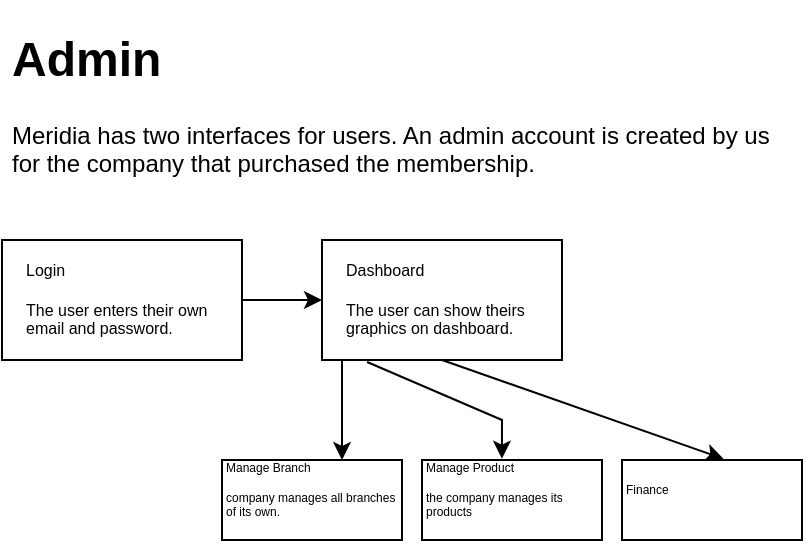 <mxfile version="21.5.2" type="github">
  <diagram name="Sayfa -1" id="Lz1qNvJ1dsitQYk0JY-f">
    <mxGraphModel dx="1366" dy="765" grid="1" gridSize="10" guides="1" tooltips="1" connect="1" arrows="1" fold="1" page="1" pageScale="1" pageWidth="827" pageHeight="1169" math="0" shadow="0">
      <root>
        <mxCell id="0" />
        <mxCell id="1" parent="0" />
        <mxCell id="S6tB6EaiRGV0ZJyYKMZR-1" value="" style="rounded=0;whiteSpace=wrap;html=1;" vertex="1" parent="1">
          <mxGeometry x="30" y="130" width="120" height="60" as="geometry" />
        </mxCell>
        <mxCell id="S6tB6EaiRGV0ZJyYKMZR-2" value="Login&lt;br&gt;&lt;br&gt;The user enters their own email and password." style="text;html=1;strokeColor=none;fillColor=none;align=left;verticalAlign=middle;whiteSpace=wrap;rounded=0;fontSize=8;" vertex="1" parent="1">
          <mxGeometry x="40" y="140" width="100" height="40" as="geometry" />
        </mxCell>
        <mxCell id="S6tB6EaiRGV0ZJyYKMZR-4" value="&lt;h1&gt;Admin&lt;/h1&gt;&lt;p&gt;Meridia has two interfaces for users. An admin account is created by us for the company that purchased the membership.&amp;nbsp;&lt;/p&gt;" style="text;html=1;strokeColor=none;fillColor=none;spacing=5;spacingTop=-20;whiteSpace=wrap;overflow=hidden;rounded=0;" vertex="1" parent="1">
          <mxGeometry x="30" y="20" width="400" height="80" as="geometry" />
        </mxCell>
        <mxCell id="S6tB6EaiRGV0ZJyYKMZR-7" value="" style="endArrow=classic;html=1;rounded=0;" edge="1" parent="1">
          <mxGeometry width="50" height="50" relative="1" as="geometry">
            <mxPoint x="150" y="160" as="sourcePoint" />
            <mxPoint x="190" y="160" as="targetPoint" />
          </mxGeometry>
        </mxCell>
        <mxCell id="S6tB6EaiRGV0ZJyYKMZR-8" value="" style="rounded=0;whiteSpace=wrap;html=1;" vertex="1" parent="1">
          <mxGeometry x="190" y="130" width="120" height="60" as="geometry" />
        </mxCell>
        <mxCell id="S6tB6EaiRGV0ZJyYKMZR-9" value="Dashboard&lt;br&gt;&lt;br&gt;The user can show theirs graphics on dashboard." style="text;html=1;strokeColor=none;fillColor=none;align=left;verticalAlign=middle;whiteSpace=wrap;rounded=0;fontSize=8;" vertex="1" parent="1">
          <mxGeometry x="200" y="140" width="100" height="40" as="geometry" />
        </mxCell>
        <mxCell id="S6tB6EaiRGV0ZJyYKMZR-10" value="" style="endArrow=classic;html=1;rounded=0;" edge="1" parent="1">
          <mxGeometry width="50" height="50" relative="1" as="geometry">
            <mxPoint x="200" y="190" as="sourcePoint" />
            <mxPoint x="200" y="240" as="targetPoint" />
          </mxGeometry>
        </mxCell>
        <mxCell id="S6tB6EaiRGV0ZJyYKMZR-11" value="" style="rounded=0;whiteSpace=wrap;html=1;" vertex="1" parent="1">
          <mxGeometry x="140" y="240" width="90" height="40" as="geometry" />
        </mxCell>
        <mxCell id="S6tB6EaiRGV0ZJyYKMZR-12" value="Manage Branch&lt;br style=&quot;font-size: 6px;&quot;&gt;&lt;br style=&quot;font-size: 6px;&quot;&gt;company manages all branches of its own." style="text;html=1;strokeColor=none;fillColor=none;align=left;verticalAlign=middle;whiteSpace=wrap;rounded=0;fontSize=6;" vertex="1" parent="1">
          <mxGeometry x="140" y="240" width="90" height="30" as="geometry" />
        </mxCell>
        <mxCell id="S6tB6EaiRGV0ZJyYKMZR-13" value="" style="endArrow=classic;html=1;rounded=0;entryX=0.083;entryY=-0.011;entryDx=0;entryDy=0;entryPerimeter=0;exitX=0.188;exitY=1.017;exitDx=0;exitDy=0;exitPerimeter=0;" edge="1" parent="1" source="S6tB6EaiRGV0ZJyYKMZR-8">
          <mxGeometry width="50" height="50" relative="1" as="geometry">
            <mxPoint x="229.58" y="190" as="sourcePoint" />
            <mxPoint x="279.96" y="239.34" as="targetPoint" />
            <Array as="points">
              <mxPoint x="280" y="220" />
            </Array>
          </mxGeometry>
        </mxCell>
        <mxCell id="S6tB6EaiRGV0ZJyYKMZR-19" value="" style="endArrow=classic;html=1;rounded=0;exitX=0.5;exitY=1;exitDx=0;exitDy=0;entryX=0.564;entryY=-0.02;entryDx=0;entryDy=0;entryPerimeter=0;" edge="1" parent="1" source="S6tB6EaiRGV0ZJyYKMZR-8">
          <mxGeometry width="50" height="50" relative="1" as="geometry">
            <mxPoint x="300" y="210" as="sourcePoint" />
            <mxPoint x="390.76" y="239.4" as="targetPoint" />
            <Array as="points" />
          </mxGeometry>
        </mxCell>
        <mxCell id="S6tB6EaiRGV0ZJyYKMZR-22" value="" style="rounded=0;whiteSpace=wrap;html=1;" vertex="1" parent="1">
          <mxGeometry x="240" y="240" width="90" height="40" as="geometry" />
        </mxCell>
        <mxCell id="S6tB6EaiRGV0ZJyYKMZR-23" value="&lt;font style=&quot;font-size: 6px;&quot;&gt;Manage Product&amp;nbsp;&lt;br style=&quot;&quot;&gt;&lt;br style=&quot;&quot;&gt;the company manages its products&lt;/font&gt;" style="text;html=1;strokeColor=none;fillColor=none;align=left;verticalAlign=middle;whiteSpace=wrap;rounded=0;fontSize=6;" vertex="1" parent="1">
          <mxGeometry x="240" y="240" width="90" height="30" as="geometry" />
        </mxCell>
        <mxCell id="S6tB6EaiRGV0ZJyYKMZR-24" value="" style="rounded=0;whiteSpace=wrap;html=1;" vertex="1" parent="1">
          <mxGeometry x="340" y="240" width="90" height="40" as="geometry" />
        </mxCell>
        <mxCell id="S6tB6EaiRGV0ZJyYKMZR-27" value="Finance" style="text;html=1;strokeColor=none;fillColor=none;align=left;verticalAlign=middle;whiteSpace=wrap;rounded=0;fontSize=6;" vertex="1" parent="1">
          <mxGeometry x="340" y="240" width="90" height="30" as="geometry" />
        </mxCell>
      </root>
    </mxGraphModel>
  </diagram>
</mxfile>
